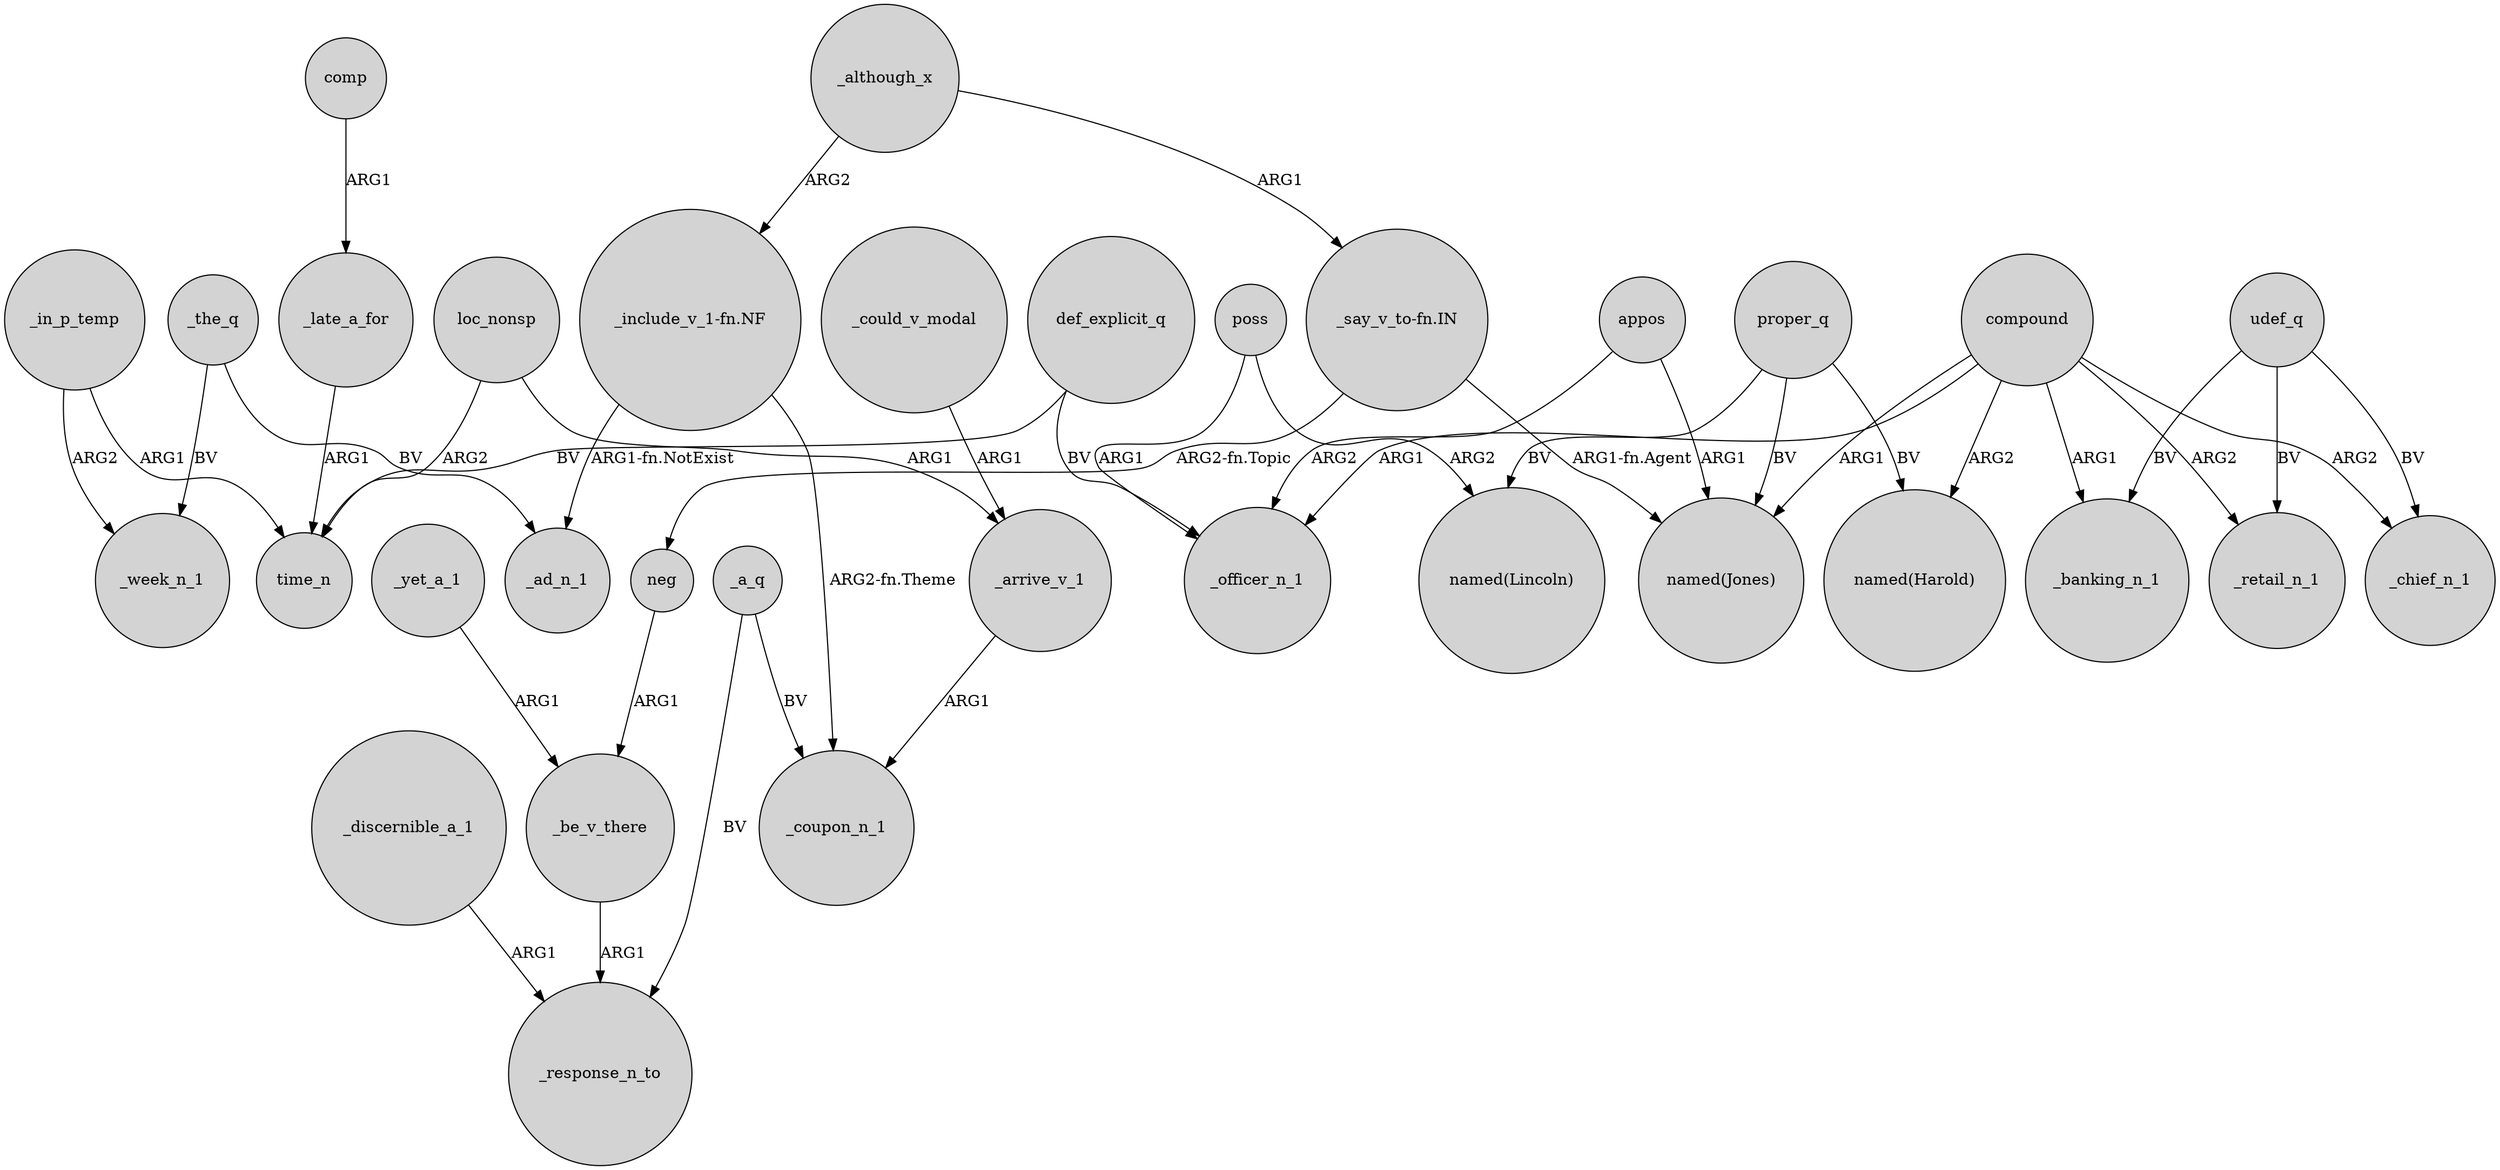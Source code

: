 digraph {
	node [shape=circle style=filled]
	comp -> _late_a_for [label=ARG1]
	_could_v_modal -> _arrive_v_1 [label=ARG1]
	"_say_v_to-fn.IN" -> "named(Jones)" [label="ARG1-fn.Agent"]
	def_explicit_q -> time_n [label=BV]
	_although_x -> "_include_v_1-fn.NF" [label=ARG2]
	proper_q -> "named(Harold)" [label=BV]
	compound -> _retail_n_1 [label=ARG2]
	appos -> "named(Jones)" [label=ARG1]
	_discernible_a_1 -> _response_n_to [label=ARG1]
	_in_p_temp -> _week_n_1 [label=ARG2]
	_although_x -> "_say_v_to-fn.IN" [label=ARG1]
	loc_nonsp -> _arrive_v_1 [label=ARG1]
	poss -> "named(Lincoln)" [label=ARG2]
	_yet_a_1 -> _be_v_there [label=ARG1]
	def_explicit_q -> _officer_n_1 [label=BV]
	"_include_v_1-fn.NF" -> _coupon_n_1 [label="ARG2-fn.Theme"]
	loc_nonsp -> time_n [label=ARG2]
	compound -> _chief_n_1 [label=ARG2]
	proper_q -> "named(Lincoln)" [label=BV]
	compound -> _officer_n_1 [label=ARG1]
	_arrive_v_1 -> _coupon_n_1 [label=ARG1]
	appos -> _officer_n_1 [label=ARG2]
	_the_q -> _ad_n_1 [label=BV]
	proper_q -> "named(Jones)" [label=BV]
	_a_q -> _coupon_n_1 [label=BV]
	compound -> _banking_n_1 [label=ARG1]
	udef_q -> _chief_n_1 [label=BV]
	_a_q -> _response_n_to [label=BV]
	_be_v_there -> _response_n_to [label=ARG1]
	_the_q -> _week_n_1 [label=BV]
	"_include_v_1-fn.NF" -> _ad_n_1 [label="ARG1-fn.NotExist"]
	compound -> "named(Harold)" [label=ARG2]
	"_say_v_to-fn.IN" -> neg [label="ARG2-fn.Topic"]
	udef_q -> _retail_n_1 [label=BV]
	neg -> _be_v_there [label=ARG1]
	poss -> _officer_n_1 [label=ARG1]
	_late_a_for -> time_n [label=ARG1]
	_in_p_temp -> time_n [label=ARG1]
	udef_q -> _banking_n_1 [label=BV]
	compound -> "named(Jones)" [label=ARG1]
}
